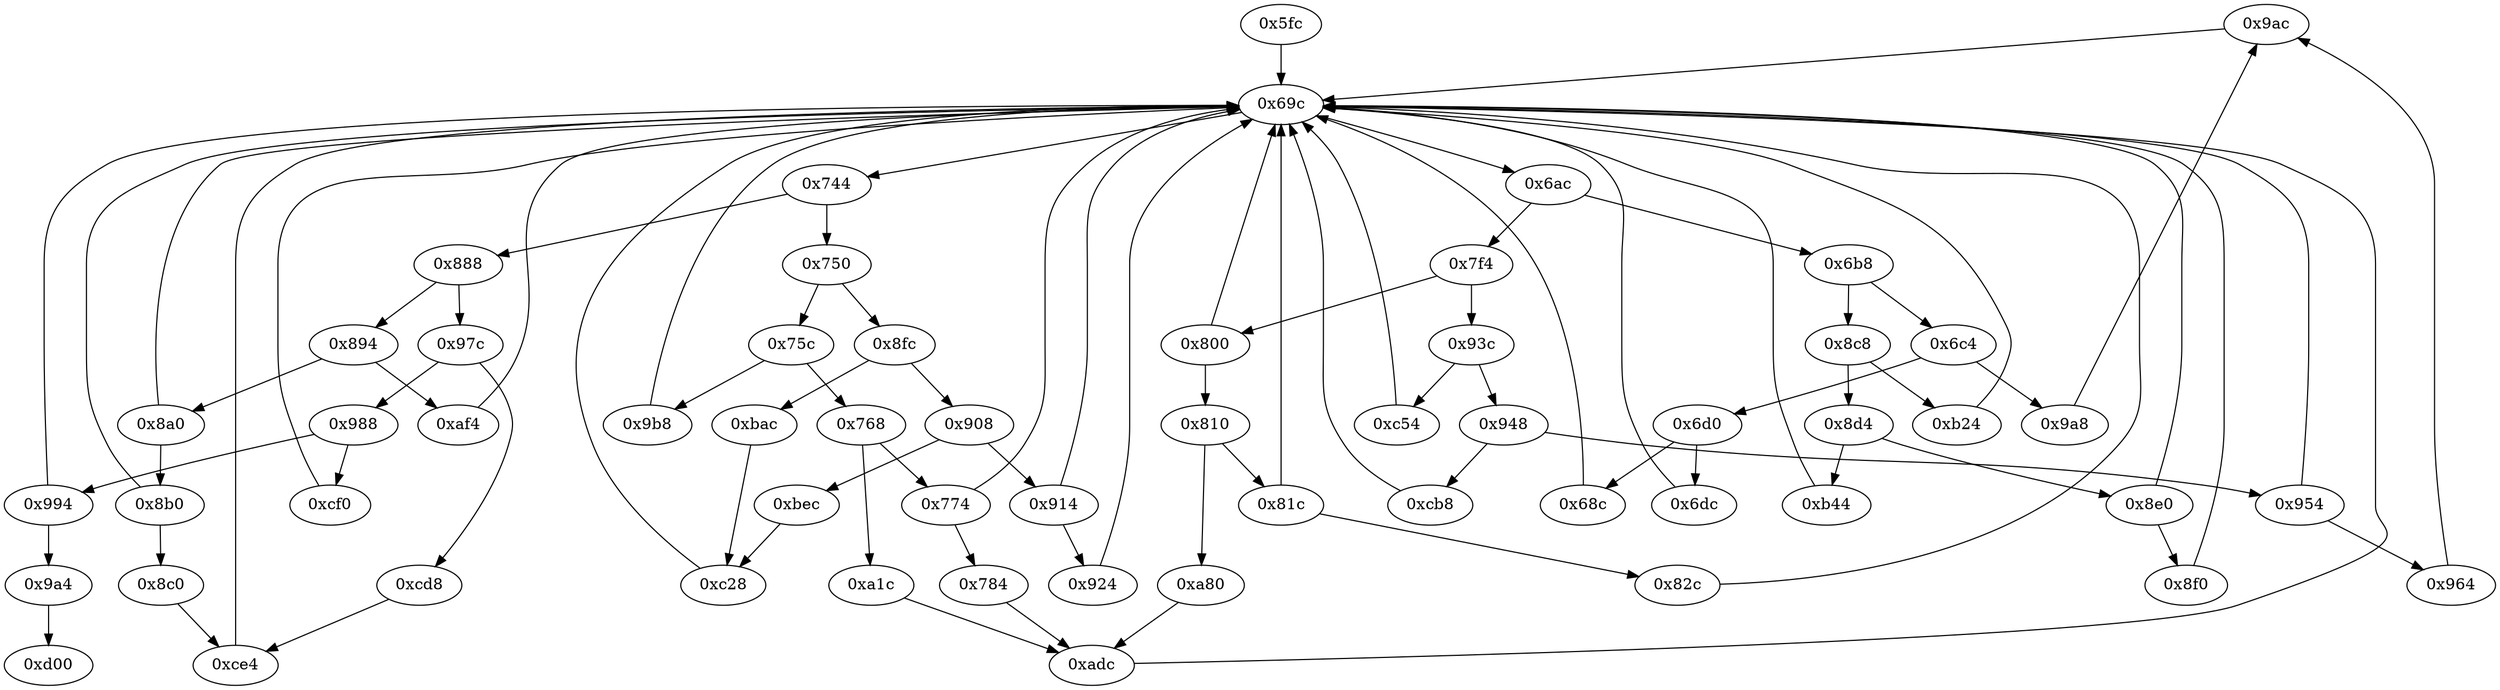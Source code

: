 strict digraph "" {
	"0x9ac"	 [opcode="[u'str', u'ldr', u'b']"];
	"0x69c"	 [opcode="[u'mov', u'ldr', u'cmp', u'b']"];
	"0x9ac" -> "0x69c";
	"0x6d0"	 [opcode="[u'ldr', u'cmp', u'b']"];
	"0x68c"	 [opcode="[u'ldr', u'cmp', u'mov', u'ldr']"];
	"0x6d0" -> "0x68c";
	"0x6dc"	 [opcode="[u'ldr', u'ldr', u'ldr', u'ldr', u'ldr', u'mov', u'add', u'cmp', u'sub', u'mov', u'sub', u'mul', u'mov', u'mvn', u'orr', u'cmn', \
u'mov', u'teq', u'mov', u'mov', u'cmn', u'mov', u'mov', u'cmp', u'mov', u'b']"];
	"0x6d0" -> "0x6dc";
	"0xbac"	 [opcode="[u'ldr', u'ldr', u'ldr', u'str', u'ldr', u'ldr', u'rsb', u'mvn', u'mul', u'eor', u'and', u'ldr', u'mov', u'mov', u'ldr', u'b']"];
	"0xc28"	 [opcode="[u'cmp', u'mov', u'cmp', u'mov', u'mov', u'cmp', u'mov', u'mov', u'teq', u'mov', u'b']"];
	"0xbac" -> "0xc28";
	"0x68c" -> "0x69c";
	"0xb24"	 [opcode="[u'ldr', u'ldr', u'ldr', u'add', u'ldrb', u'bl', u'mov', u'b']"];
	"0xb24" -> "0x69c";
	"0x8f0"	 [opcode="[u'ldr', u'mov', u'b']"];
	"0x8f0" -> "0x69c";
	"0xa1c"	 [opcode="[u'ldr', u'mov', u'cmp', u'mov', u'mov', u'strb', u'ldr', u'ldr', u'ldr', u'add', u'sub', u'sub', u'mul', u'eor', u'and', u'ldr', \
u'mov', u'mov', u'ldr', u'ldr', u'cmp', u'mov', u'teq', u'ldr', u'b']"];
	"0xadc"	 [opcode="[u'mov', u'cmp', u'mov', u'cmp', u'mov', u'b']"];
	"0xa1c" -> "0xadc";
	"0x6dc" -> "0x69c";
	"0x784"	 [opcode="[u'ldr', u'rsb', u'rsb', u'str', u'ldr', u'ldr', u'ldrb', u'bl', u'ldr', u'mov', u'ldr', u'ldr', u'add', u'sub', u'sub', u'mul', \
u'eor', u'and', u'ldr', u'mov', u'mov', u'ldr', u'ldr', u'cmp', u'mov', u'teq', u'ldr', u'b']"];
	"0x784" -> "0xadc";
	"0x8b0"	 [opcode="[u'ldr', u'cmp', u'mov', u'b']"];
	"0x8b0" -> "0x69c";
	"0x8c0"	 [opcode="[u'mov', u'b']"];
	"0x8b0" -> "0x8c0";
	"0x888"	 [opcode="[u'ldr', u'cmp', u'b']"];
	"0x97c"	 [opcode="[u'ldr', u'cmp', u'b']"];
	"0x888" -> "0x97c";
	"0x894"	 [opcode="[u'ldr', u'cmp', u'b']"];
	"0x888" -> "0x894";
	"0x948"	 [opcode="[u'ldr', u'cmp', u'b']"];
	"0xcb8"	 [opcode="[u'ldrb', u'ldr', u'cmp', u'ldr', u'mov', u'ldr', u'str', u'b']"];
	"0x948" -> "0xcb8";
	"0x954"	 [opcode="[u'ldr', u'cmp', u'mov', u'b']"];
	"0x948" -> "0x954";
	"0x8d4"	 [opcode="[u'ldr', u'cmp', u'b']"];
	"0xb44"	 [opcode="[u'ldr', u'mov', u'ldr', u'ldr', u'ldr', u'ldr', u'cmp', u'mov', u'add', u'sub', u'sub', u'mul', u'mvn', u'mov', u'orr', u'ldr', \
u'cmn', u'mov', u'teq', u'ldr', u'mov', u'cmn', u'mov', u'cmp', u'mov', u'b']"];
	"0x8d4" -> "0xb44";
	"0x8e0"	 [opcode="[u'ldr', u'cmp', u'mov', u'b']"];
	"0x8d4" -> "0x8e0";
	"0x9b8"	 [opcode="[u'ldr', u'ldr', u'ldr', u'ldr', u'add', u'sub', u'sub', u'mul', u'mvn', u'ldr', u'orr', u'mov', u'cmn', u'mov', u'ldr', u'cmp', \
u'mov', u'mov', u'mov', u'cmn', u'mov', u'mov', u'teq', u'mov', u'b']"];
	"0x9b8" -> "0x69c";
	"0x6ac"	 [opcode="[u'ldr', u'cmp', u'b']"];
	"0x69c" -> "0x6ac";
	"0x744"	 [opcode="[u'ldr', u'cmp', u'b']"];
	"0x69c" -> "0x744";
	"0x924"	 [opcode="[u'ldr', u'ldr', u'ldrb', u'bl', u'ldr', u'b']"];
	"0x924" -> "0x69c";
	"0x908"	 [opcode="[u'ldr', u'cmp', u'b']"];
	"0xbec"	 [opcode="[u'ldr', u'ldr', u'ldr', u'ldr', u'ldr', u'sub', u'sub', u'add', u'mul', u'eor', u'and', u'ldr', u'mov', u'mov', u'ldr']"];
	"0x908" -> "0xbec";
	"0x914"	 [opcode="[u'ldr', u'cmp', u'mov', u'b']"];
	"0x908" -> "0x914";
	"0x5fc"	 [opcode="[u'push', u'add', u'sub', u'str', u'cmp', u'mvn', u'ldr', u'ldr', u'ldr', u'ldr', u'mov', u'ldr', u'str', u'ldr', u'str', u'ldr', \
u'str', u'ldr', u'str', u'ldr', u'str', u'ldr', u'str', u'ldr', u'str', u'ldr', u'ldr', u'ldr', u'ldr', u'str', u'ldr', u'str', \
u'str', u'str', u'str', u'b']"];
	"0x5fc" -> "0x69c";
	"0x6c4"	 [opcode="[u'ldr', u'cmp', u'b']"];
	"0x6c4" -> "0x6d0";
	"0x9a8"	 [opcode="[u'mov']"];
	"0x6c4" -> "0x9a8";
	"0xadc" -> "0x69c";
	"0xa80"	 [opcode="[u'ldr', u'ldr', u'str', u'ldr', u'ldrb', u'bl', u'ldr', u'mov', u'ldr', u'rsb', u'mvn', u'mul', u'eor', u'and', u'ldr', u'mov', \
u'mov', u'ldr', u'ldr', u'cmp', u'mov', u'teq', u'ldr']"];
	"0xa80" -> "0xadc";
	"0xce4"	 [opcode="[u'str', u'ldr', u'b']"];
	"0xce4" -> "0x69c";
	"0x964"	 [opcode="[u'ldr', u'ldr', u'sub', u'add', u'add', u'b']"];
	"0x964" -> "0x9ac";
	"0xc54"	 [opcode="[u'ldr', u'ldr', u'ldr', u'ldr', u'add', u'sub', u'sub', u'mul', u'mvn', u'ldr', u'ldr', u'orr', u'mov', u'cmn', u'mov', u'cmp', \
u'mov', u'mov', u'mov', u'cmn', u'mov', u'mov', u'teq', u'mov', u'b']"];
	"0xc54" -> "0x69c";
	"0x81c"	 [opcode="[u'ldr', u'cmp', u'mov', u'b']"];
	"0x81c" -> "0x69c";
	"0x82c"	 [opcode="[u'ldr', u'ldr', u'ldr', u'rsb', u'mvn', u'mul', u'eor', u'and', u'ldr', u'mov', u'mov', u'ldr', u'cmp', u'mov', u'cmp', u'mov', \
u'mov', u'cmp', u'mov', u'mov', u'teq', u'mov', u'b']"];
	"0x81c" -> "0x82c";
	"0x93c"	 [opcode="[u'ldr', u'cmp', u'b']"];
	"0x93c" -> "0x948";
	"0x93c" -> "0xc54";
	"0x988"	 [opcode="[u'ldr', u'cmp', u'b']"];
	"0x97c" -> "0x988";
	"0xcd8"	 [opcode="[u'mov', u'bl', u'mov']"];
	"0x97c" -> "0xcd8";
	"0xb44" -> "0x69c";
	"0x750"	 [opcode="[u'ldr', u'cmp', u'b']"];
	"0x75c"	 [opcode="[u'ldr', u'cmp', u'b']"];
	"0x750" -> "0x75c";
	"0x8fc"	 [opcode="[u'ldr', u'cmp', u'b']"];
	"0x750" -> "0x8fc";
	"0x774"	 [opcode="[u'ldr', u'cmp', u'mov', u'b']"];
	"0x774" -> "0x784";
	"0x774" -> "0x69c";
	"0x7f4"	 [opcode="[u'ldr', u'cmp', u'b']"];
	"0x6ac" -> "0x7f4";
	"0x6b8"	 [opcode="[u'ldr', u'cmp', u'b']"];
	"0x6ac" -> "0x6b8";
	"0xcf0"	 [opcode="[u'ldr', u'str', u'ldr', u'b']"];
	"0x988" -> "0xcf0";
	"0x994"	 [opcode="[u'ldr', u'cmp', u'mov', u'b']"];
	"0x988" -> "0x994";
	"0xcf0" -> "0x69c";
	"0x994" -> "0x69c";
	"0x9a4"	 [opcode="[u'b']"];
	"0x994" -> "0x9a4";
	"0xc28" -> "0x69c";
	"0x8a0"	 [opcode="[u'ldr', u'cmp', u'mov', u'b']"];
	"0x8a0" -> "0x8b0";
	"0x8a0" -> "0x69c";
	"0xd00"	 [opcode="[u'ldr', u'sub', u'pop']"];
	"0x9a4" -> "0xd00";
	"0x8e0" -> "0x8f0";
	"0x8e0" -> "0x69c";
	"0x9a8" -> "0x9ac";
	"0x8c0" -> "0xce4";
	"0x800"	 [opcode="[u'ldr', u'cmp', u'mov', u'b']"];
	"0x800" -> "0x69c";
	"0x810"	 [opcode="[u'ldr', u'cmp', u'b']"];
	"0x800" -> "0x810";
	"0x7f4" -> "0x93c";
	"0x7f4" -> "0x800";
	"0xcd8" -> "0xce4";
	"0xcb8" -> "0x69c";
	"0x6b8" -> "0x6c4";
	"0x8c8"	 [opcode="[u'ldr', u'cmp', u'b']"];
	"0x6b8" -> "0x8c8";
	"0x810" -> "0xa80";
	"0x810" -> "0x81c";
	"0xbec" -> "0xc28";
	"0x914" -> "0x69c";
	"0x914" -> "0x924";
	"0x768"	 [opcode="[u'ldr', u'cmp', u'b']"];
	"0x768" -> "0xa1c";
	"0x768" -> "0x774";
	"0x75c" -> "0x9b8";
	"0x75c" -> "0x768";
	"0x82c" -> "0x69c";
	"0x954" -> "0x69c";
	"0x954" -> "0x964";
	"0xaf4"	 [opcode="[u'ldr', u'str', u'ldr', u'ldr', u'ldrb', u'str', u'ldr', u'ldr', u'ldr', u'cmp', u'mov', u'b']"];
	"0xaf4" -> "0x69c";
	"0x8fc" -> "0xbac";
	"0x8fc" -> "0x908";
	"0x8c8" -> "0xb24";
	"0x8c8" -> "0x8d4";
	"0x744" -> "0x888";
	"0x744" -> "0x750";
	"0x894" -> "0x8a0";
	"0x894" -> "0xaf4";
}
